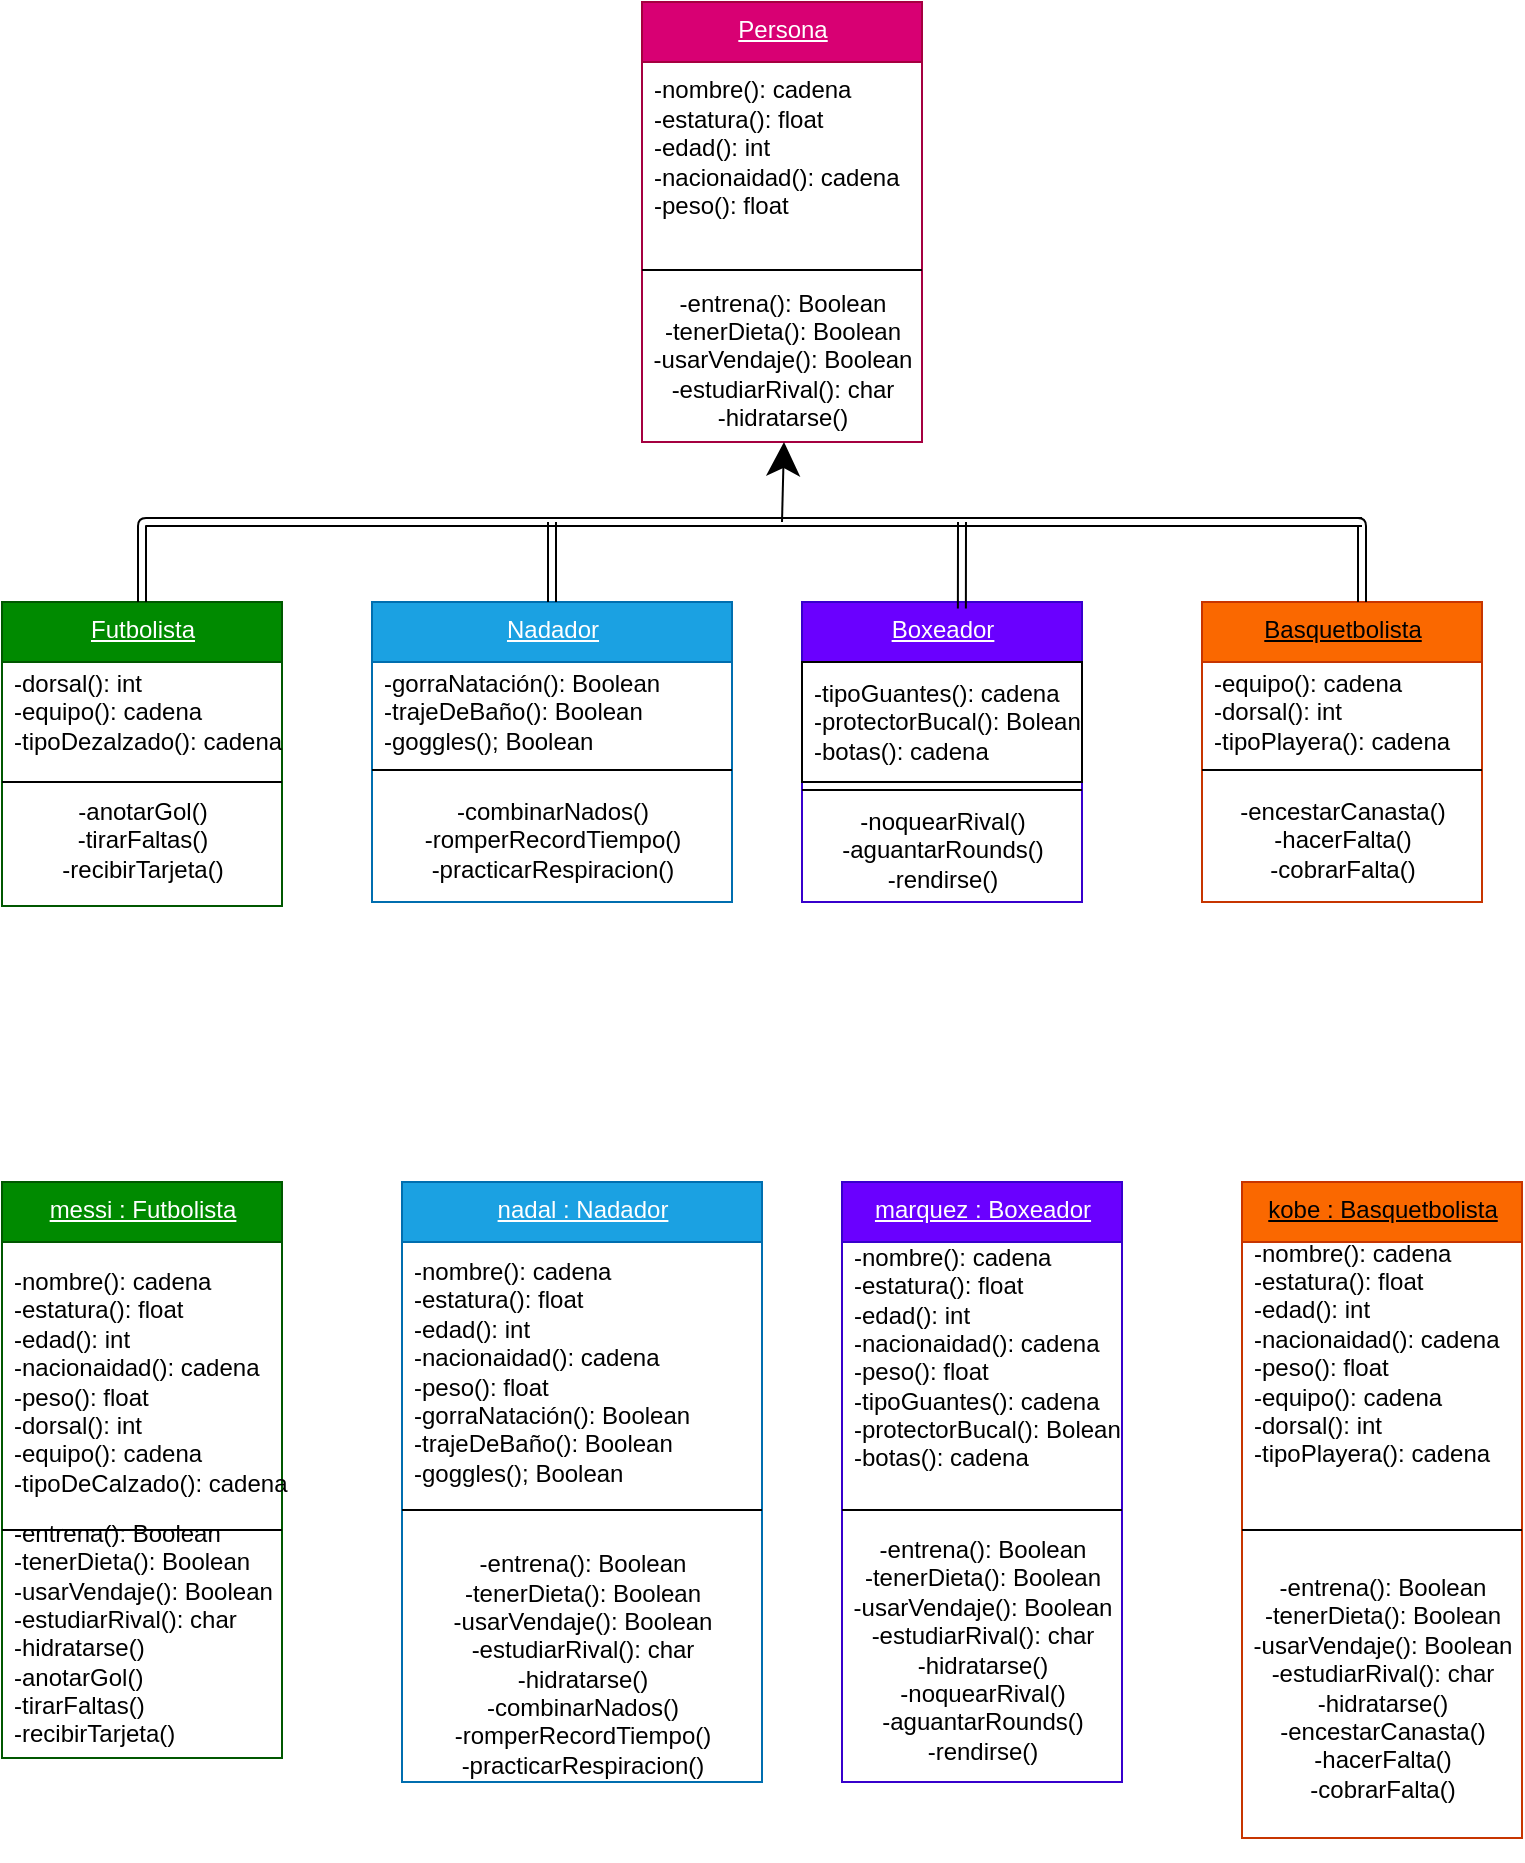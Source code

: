 <mxfile version="15.3.8" type="github">
  <diagram id="CftRHJXDsFxkNAAALVWV" name="Page-1">
    <mxGraphModel dx="652" dy="350" grid="1" gridSize="10" guides="1" tooltips="1" connect="1" arrows="1" fold="1" page="1" pageScale="1" pageWidth="850" pageHeight="1100" math="0" shadow="0">
      <root>
        <mxCell id="0" />
        <mxCell id="1" parent="0" />
        <mxCell id="ciG_UZHxhKy7LPChE6Ca-1" value="Persona" style="swimlane;fontStyle=4;align=center;verticalAlign=top;childLayout=stackLayout;horizontal=1;startSize=30;horizontalStack=0;resizeParent=1;resizeParentMax=0;resizeLast=0;collapsible=0;marginBottom=0;html=1;hachureGap=4;pointerEvents=0;fillColor=#d80073;strokeColor=#A50040;fontColor=#ffffff;" parent="1" vertex="1">
          <mxGeometry x="380" y="10" width="140" height="220" as="geometry" />
        </mxCell>
        <mxCell id="ciG_UZHxhKy7LPChE6Ca-2" value="&lt;div&gt;-nombre(): cadena&lt;/div&gt;&lt;div&gt;-estatura(): float&lt;/div&gt;&lt;div&gt;-edad(): int&lt;/div&gt;&lt;div&gt;-nacionaidad(): cadena&lt;/div&gt;&lt;div&gt;-peso(): float&lt;/div&gt;&lt;div&gt;&lt;br&gt;&lt;/div&gt;" style="html=1;strokeColor=none;fillColor=none;align=left;verticalAlign=middle;spacingLeft=4;spacingRight=4;rotatable=0;points=[[0,0.5],[1,0.5]];resizeWidth=1;" parent="ciG_UZHxhKy7LPChE6Ca-1" vertex="1">
          <mxGeometry y="30" width="140" height="100" as="geometry" />
        </mxCell>
        <mxCell id="ciG_UZHxhKy7LPChE6Ca-3" value="" style="line;strokeWidth=1;fillColor=none;align=left;verticalAlign=middle;spacingTop=-1;spacingLeft=3;spacingRight=3;rotatable=0;labelPosition=right;points=[];portConstraint=eastwest;" parent="ciG_UZHxhKy7LPChE6Ca-1" vertex="1">
          <mxGeometry y="130" width="140" height="8" as="geometry" />
        </mxCell>
        <mxCell id="ciG_UZHxhKy7LPChE6Ca-4" value="&lt;div&gt;-entrena(): Boolean&lt;/div&gt;&lt;div&gt;-tenerDieta(): Boolean&lt;br&gt;&lt;/div&gt;&lt;div&gt;-usarVendaje(): Boolean&lt;br&gt;&lt;/div&gt;&lt;div&gt;-estudiarRival(): char&lt;/div&gt;&lt;div&gt;-hidratarse()&lt;br&gt;&lt;/div&gt;" style="html=1;strokeColor=none;fillColor=none;align=center;verticalAlign=middle;spacingLeft=4;spacingRight=4;rotatable=0;points=[[0,0.5],[1,0.5]];resizeWidth=1;" parent="ciG_UZHxhKy7LPChE6Ca-1" vertex="1">
          <mxGeometry y="138" width="140" height="82" as="geometry" />
        </mxCell>
        <mxCell id="ciG_UZHxhKy7LPChE6Ca-44" value="" style="endArrow=classic;html=1;startSize=14;endSize=14;sourcePerimeterSpacing=8;targetPerimeterSpacing=8;" parent="ciG_UZHxhKy7LPChE6Ca-1" edge="1">
          <mxGeometry width="50" height="50" relative="1" as="geometry">
            <mxPoint x="70" y="260" as="sourcePoint" />
            <mxPoint x="71" y="220" as="targetPoint" />
          </mxGeometry>
        </mxCell>
        <mxCell id="ciG_UZHxhKy7LPChE6Ca-7" value="Futbolista" style="swimlane;fontStyle=4;align=center;verticalAlign=top;childLayout=stackLayout;horizontal=1;startSize=30;horizontalStack=0;resizeParent=1;resizeParentMax=0;resizeLast=0;collapsible=0;marginBottom=0;html=1;hachureGap=4;pointerEvents=0;fillColor=#008a00;strokeColor=#005700;fontColor=#ffffff;" parent="1" vertex="1">
          <mxGeometry x="60" y="310" width="140" height="152" as="geometry" />
        </mxCell>
        <mxCell id="ciG_UZHxhKy7LPChE6Ca-8" value="&lt;div&gt;-dorsal(): int&lt;/div&gt;&lt;div&gt;-equipo(): cadena&lt;/div&gt;&lt;div&gt;-tipoDezalzado(): cadena&lt;br&gt;&lt;/div&gt;" style="html=1;strokeColor=none;fillColor=none;align=left;verticalAlign=middle;spacingLeft=4;spacingRight=4;rotatable=0;points=[[0,0.5],[1,0.5]];resizeWidth=1;" parent="ciG_UZHxhKy7LPChE6Ca-7" vertex="1">
          <mxGeometry y="30" width="140" height="50" as="geometry" />
        </mxCell>
        <mxCell id="ciG_UZHxhKy7LPChE6Ca-9" value="" style="line;strokeWidth=1;fillColor=none;align=left;verticalAlign=middle;spacingTop=-1;spacingLeft=3;spacingRight=3;rotatable=0;labelPosition=right;points=[];portConstraint=eastwest;" parent="ciG_UZHxhKy7LPChE6Ca-7" vertex="1">
          <mxGeometry y="80" width="140" height="20" as="geometry" />
        </mxCell>
        <mxCell id="ciG_UZHxhKy7LPChE6Ca-10" value="&lt;div&gt;-anotarGol()&lt;/div&gt;&lt;div&gt;-tirarFaltas()&lt;/div&gt;&lt;div&gt;-recibirTarjeta()&lt;br&gt;&lt;/div&gt;&lt;div&gt;&lt;br&gt; &lt;/div&gt;" style="html=1;strokeColor=none;fillColor=none;align=center;verticalAlign=middle;spacingLeft=4;spacingRight=4;rotatable=0;points=[[0,0.5],[1,0.5]];resizeWidth=1;" parent="ciG_UZHxhKy7LPChE6Ca-7" vertex="1">
          <mxGeometry y="100" width="140" height="52" as="geometry" />
        </mxCell>
        <mxCell id="ciG_UZHxhKy7LPChE6Ca-13" value="Boxeador" style="swimlane;fontStyle=4;align=center;verticalAlign=top;childLayout=stackLayout;horizontal=1;startSize=30;horizontalStack=0;resizeParent=1;resizeParentMax=0;resizeLast=0;collapsible=0;marginBottom=0;html=1;hachureGap=4;pointerEvents=0;fillColor=#6a00ff;strokeColor=#3700CC;fontColor=#ffffff;" parent="1" vertex="1">
          <mxGeometry x="460" y="310" width="140" height="150" as="geometry" />
        </mxCell>
        <mxCell id="ciG_UZHxhKy7LPChE6Ca-14" value="&lt;div&gt;-tipoGuantes(): cadena&lt;/div&gt;&lt;div&gt;-protectorBucal(): Bolean&lt;/div&gt;&lt;div&gt;-botas(): cadena&lt;/div&gt;" style="html=1;align=left;verticalAlign=middle;spacingLeft=4;spacingRight=4;rotatable=0;points=[[0,0.5],[1,0.5]];resizeWidth=1;" parent="ciG_UZHxhKy7LPChE6Ca-13" vertex="1">
          <mxGeometry y="30" width="140" height="60" as="geometry" />
        </mxCell>
        <mxCell id="ciG_UZHxhKy7LPChE6Ca-15" value="" style="line;strokeWidth=1;fillColor=none;align=left;verticalAlign=middle;spacingTop=-1;spacingLeft=3;spacingRight=3;rotatable=0;labelPosition=right;points=[];portConstraint=eastwest;" parent="ciG_UZHxhKy7LPChE6Ca-13" vertex="1">
          <mxGeometry y="90" width="140" height="8" as="geometry" />
        </mxCell>
        <mxCell id="ciG_UZHxhKy7LPChE6Ca-16" value="&lt;div&gt;-noquearRival()&lt;/div&gt;&lt;div&gt;-aguantarRounds()&lt;/div&gt;&lt;div&gt;-rendirse()&lt;/div&gt;" style="html=1;strokeColor=none;fillColor=none;align=center;verticalAlign=middle;spacingLeft=4;spacingRight=4;rotatable=0;points=[[0,0.5],[1,0.5]];resizeWidth=1;" parent="ciG_UZHxhKy7LPChE6Ca-13" vertex="1">
          <mxGeometry y="98" width="140" height="52" as="geometry" />
        </mxCell>
        <mxCell id="ciG_UZHxhKy7LPChE6Ca-19" value="Nadador" style="swimlane;fontStyle=4;align=center;verticalAlign=top;childLayout=stackLayout;horizontal=1;startSize=30;horizontalStack=0;resizeParent=1;resizeParentMax=0;resizeLast=0;collapsible=0;marginBottom=0;html=1;hachureGap=4;pointerEvents=0;fillColor=#1ba1e2;strokeColor=#006EAF;fontColor=#ffffff;" parent="1" vertex="1">
          <mxGeometry x="245" y="310" width="180" height="150" as="geometry" />
        </mxCell>
        <mxCell id="ciG_UZHxhKy7LPChE6Ca-20" value="&lt;div&gt;-gorraNatación(): Boolean&lt;/div&gt;&lt;div&gt;-trajeDeBaño(): Boolean&lt;br&gt;&lt;/div&gt;&lt;div&gt;-goggles(); Boolean&lt;br&gt;&lt;/div&gt;" style="html=1;strokeColor=none;fillColor=none;align=left;verticalAlign=middle;spacingLeft=4;spacingRight=4;rotatable=0;points=[[0,0.5],[1,0.5]];resizeWidth=1;" parent="ciG_UZHxhKy7LPChE6Ca-19" vertex="1">
          <mxGeometry y="30" width="180" height="50" as="geometry" />
        </mxCell>
        <mxCell id="ciG_UZHxhKy7LPChE6Ca-21" value="" style="line;strokeWidth=1;fillColor=none;align=left;verticalAlign=middle;spacingTop=-1;spacingLeft=3;spacingRight=3;rotatable=0;labelPosition=right;points=[];portConstraint=eastwest;" parent="ciG_UZHxhKy7LPChE6Ca-19" vertex="1">
          <mxGeometry y="80" width="180" height="8" as="geometry" />
        </mxCell>
        <mxCell id="ciG_UZHxhKy7LPChE6Ca-22" value="&lt;div&gt;-combinarNados()&lt;/div&gt;&lt;div&gt;-romperRecordTiempo()&lt;/div&gt;&lt;div&gt;-practicarRespiracion()&lt;br&gt;&lt;/div&gt;" style="html=1;strokeColor=none;fillColor=none;align=center;verticalAlign=middle;spacingLeft=4;spacingRight=4;rotatable=0;points=[[0,0.5],[1,0.5]];resizeWidth=1;" parent="ciG_UZHxhKy7LPChE6Ca-19" vertex="1">
          <mxGeometry y="88" width="180" height="62" as="geometry" />
        </mxCell>
        <mxCell id="ciG_UZHxhKy7LPChE6Ca-25" value="Basquetbolista" style="swimlane;fontStyle=4;align=center;verticalAlign=top;childLayout=stackLayout;horizontal=1;startSize=30;horizontalStack=0;resizeParent=1;resizeParentMax=0;resizeLast=0;collapsible=0;marginBottom=0;html=1;hachureGap=4;pointerEvents=0;fillColor=#fa6800;strokeColor=#C73500;fontColor=#000000;" parent="1" vertex="1">
          <mxGeometry x="660" y="310" width="140" height="150" as="geometry" />
        </mxCell>
        <mxCell id="ciG_UZHxhKy7LPChE6Ca-26" value="&lt;div&gt;-equipo(): cadena&lt;/div&gt;&lt;div&gt;-dorsal(): int&lt;/div&gt;&lt;div&gt;-tipoPlayera(): cadena&lt;br&gt;&lt;/div&gt;" style="html=1;strokeColor=none;fillColor=none;align=left;verticalAlign=middle;spacingLeft=4;spacingRight=4;rotatable=0;points=[[0,0.5],[1,0.5]];resizeWidth=1;" parent="ciG_UZHxhKy7LPChE6Ca-25" vertex="1">
          <mxGeometry y="30" width="140" height="50" as="geometry" />
        </mxCell>
        <mxCell id="ciG_UZHxhKy7LPChE6Ca-27" value="" style="line;strokeWidth=1;fillColor=none;align=left;verticalAlign=middle;spacingTop=-1;spacingLeft=3;spacingRight=3;rotatable=0;labelPosition=right;points=[];portConstraint=eastwest;" parent="ciG_UZHxhKy7LPChE6Ca-25" vertex="1">
          <mxGeometry y="80" width="140" height="8" as="geometry" />
        </mxCell>
        <mxCell id="ciG_UZHxhKy7LPChE6Ca-28" value="&lt;div&gt;-encestarCanasta()&lt;/div&gt;&lt;div&gt;-hacerFalta()&lt;/div&gt;&lt;div&gt;-cobrarFalta()&lt;br&gt;&lt;/div&gt;" style="html=1;strokeColor=none;fillColor=none;align=center;verticalAlign=middle;spacingLeft=4;spacingRight=4;rotatable=0;points=[[0,0.5],[1,0.5]];resizeWidth=1;" parent="ciG_UZHxhKy7LPChE6Ca-25" vertex="1">
          <mxGeometry y="88" width="140" height="62" as="geometry" />
        </mxCell>
        <mxCell id="ciG_UZHxhKy7LPChE6Ca-32" value="" style="shape=link;html=1;endArrow=open;startSize=14;endSize=14;sourcePerimeterSpacing=8;targetPerimeterSpacing=8;exitX=0.5;exitY=0;exitDx=0;exitDy=0;" parent="1" source="ciG_UZHxhKy7LPChE6Ca-7" edge="1">
          <mxGeometry width="100" relative="1" as="geometry">
            <mxPoint x="390" y="330" as="sourcePoint" />
            <mxPoint x="740" y="270" as="targetPoint" />
            <Array as="points">
              <mxPoint x="130" y="270" />
            </Array>
          </mxGeometry>
        </mxCell>
        <mxCell id="ciG_UZHxhKy7LPChE6Ca-33" value="" style="shape=link;html=1;endArrow=open;startSize=14;endSize=14;sourcePerimeterSpacing=8;targetPerimeterSpacing=8;entryX=0.5;entryY=0;entryDx=0;entryDy=0;" parent="1" target="ciG_UZHxhKy7LPChE6Ca-19" edge="1">
          <mxGeometry width="100" relative="1" as="geometry">
            <mxPoint x="335" y="270" as="sourcePoint" />
            <mxPoint x="490" y="330" as="targetPoint" />
          </mxGeometry>
        </mxCell>
        <mxCell id="ciG_UZHxhKy7LPChE6Ca-36" value="" style="shape=link;html=1;endArrow=open;startSize=14;endSize=14;sourcePerimeterSpacing=8;targetPerimeterSpacing=8;" parent="1" edge="1">
          <mxGeometry width="100" relative="1" as="geometry">
            <mxPoint x="740" y="310" as="sourcePoint" />
            <mxPoint x="730" y="270" as="targetPoint" />
            <Array as="points">
              <mxPoint x="740" y="270" />
            </Array>
          </mxGeometry>
        </mxCell>
        <mxCell id="ciG_UZHxhKy7LPChE6Ca-37" value="" style="shape=link;html=1;endArrow=open;startSize=14;endSize=14;sourcePerimeterSpacing=8;targetPerimeterSpacing=8;entryX=0.571;entryY=0.022;entryDx=0;entryDy=0;entryPerimeter=0;" parent="1" target="ciG_UZHxhKy7LPChE6Ca-13" edge="1">
          <mxGeometry width="100" relative="1" as="geometry">
            <mxPoint x="540" y="270" as="sourcePoint" />
            <mxPoint x="490" y="360" as="targetPoint" />
          </mxGeometry>
        </mxCell>
        <mxCell id="GBUFSHoPUwX8bTnAvyFo-1" value="&lt;div&gt;messi : Futbolista&lt;/div&gt;&lt;div&gt;&lt;br&gt; &lt;/div&gt;" style="swimlane;fontStyle=4;align=center;verticalAlign=top;childLayout=stackLayout;horizontal=1;startSize=30;horizontalStack=0;resizeParent=1;resizeParentMax=0;resizeLast=0;collapsible=0;marginBottom=0;html=1;hachureGap=4;pointerEvents=0;fillColor=#008a00;strokeColor=#005700;fontColor=#ffffff;" parent="1" vertex="1">
          <mxGeometry x="60" y="600" width="140" height="288" as="geometry" />
        </mxCell>
        <mxCell id="GBUFSHoPUwX8bTnAvyFo-2" value="&lt;br&gt;&lt;div&gt;-nombre(): cadena&lt;/div&gt;&lt;div&gt;-estatura(): float&lt;/div&gt;&lt;div&gt;-edad(): int&lt;/div&gt;&lt;div&gt;-nacionaidad(): cadena&lt;/div&gt;&lt;div&gt;-peso(): float&lt;/div&gt;&lt;div&gt;&lt;div&gt;-dorsal(): int&lt;/div&gt;&lt;div&gt;-equipo(): cadena&lt;/div&gt;&lt;div&gt;-tipoDeCalzado(): cadena&lt;br&gt;&lt;/div&gt;&lt;/div&gt;&lt;div&gt;&lt;br&gt;&lt;/div&gt;" style="html=1;strokeColor=none;fillColor=none;align=left;verticalAlign=middle;spacingLeft=4;spacingRight=4;rotatable=0;points=[[0,0.5],[1,0.5]];resizeWidth=1;" parent="GBUFSHoPUwX8bTnAvyFo-1" vertex="1">
          <mxGeometry y="30" width="140" height="140" as="geometry" />
        </mxCell>
        <mxCell id="GBUFSHoPUwX8bTnAvyFo-3" value="" style="line;strokeWidth=1;fillColor=none;align=left;verticalAlign=middle;spacingTop=-1;spacingLeft=3;spacingRight=3;rotatable=0;labelPosition=right;points=[];portConstraint=eastwest;" parent="GBUFSHoPUwX8bTnAvyFo-1" vertex="1">
          <mxGeometry y="170" width="140" height="8" as="geometry" />
        </mxCell>
        <mxCell id="vlDcvicpiPsYSi_lNVD3-1" value="&lt;div&gt;-entrena(): Boolean&lt;/div&gt;&lt;div&gt;-tenerDieta(): Boolean&lt;br&gt;&lt;/div&gt;&lt;div&gt;-usarVendaje(): Boolean&lt;br&gt;&lt;/div&gt;&lt;div&gt;-estudiarRival(): char&lt;/div&gt;&lt;div&gt;-hidratarse()&lt;/div&gt;&lt;div&gt;&lt;div&gt;-anotarGol()&lt;/div&gt;&lt;div&gt;-tirarFaltas()&lt;/div&gt;&lt;div&gt;-recibirTarjeta()&lt;br&gt;&lt;/div&gt;&lt;div&gt;&lt;br&gt; &lt;/div&gt;&lt;/div&gt;" style="html=1;strokeColor=none;fillColor=none;align=left;verticalAlign=middle;spacingLeft=4;spacingRight=4;rotatable=0;points=[[0,0.5],[1,0.5]];resizeWidth=1;" parent="GBUFSHoPUwX8bTnAvyFo-1" vertex="1">
          <mxGeometry y="178" width="140" height="110" as="geometry" />
        </mxCell>
        <mxCell id="GBUFSHoPUwX8bTnAvyFo-7" value="&lt;div&gt;nadal : Nadador&lt;/div&gt;&lt;div&gt;&lt;br&gt;&lt;/div&gt;" style="swimlane;fontStyle=4;align=center;verticalAlign=top;childLayout=stackLayout;horizontal=1;startSize=30;horizontalStack=0;resizeParent=1;resizeParentMax=0;resizeLast=0;collapsible=0;marginBottom=0;html=1;hachureGap=4;pointerEvents=0;fillColor=#1ba1e2;strokeColor=#006EAF;fontColor=#ffffff;" parent="1" vertex="1">
          <mxGeometry x="260" y="600" width="180" height="300" as="geometry" />
        </mxCell>
        <mxCell id="GBUFSHoPUwX8bTnAvyFo-8" value="&lt;br&gt;&lt;div&gt;-nombre(): cadena&lt;/div&gt;&lt;div&gt;-estatura(): float&lt;/div&gt;&lt;div&gt;-edad(): int&lt;/div&gt;&lt;div&gt;-nacionaidad(): cadena&lt;/div&gt;&lt;div&gt;-peso(): float&lt;/div&gt;&lt;div&gt;&lt;div&gt;-gorraNatación(): Boolean&lt;/div&gt;&lt;div&gt;-trajeDeBaño(): Boolean&lt;br&gt;&lt;/div&gt;&lt;div&gt;-goggles(); Boolean&lt;br&gt;&lt;/div&gt;&lt;/div&gt;&lt;br&gt;" style="html=1;strokeColor=none;fillColor=none;align=left;verticalAlign=middle;spacingLeft=4;spacingRight=4;rotatable=0;points=[[0,0.5],[1,0.5]];resizeWidth=1;" parent="GBUFSHoPUwX8bTnAvyFo-7" vertex="1">
          <mxGeometry y="30" width="180" height="130" as="geometry" />
        </mxCell>
        <mxCell id="GBUFSHoPUwX8bTnAvyFo-9" value="" style="line;strokeWidth=1;fillColor=none;align=left;verticalAlign=middle;spacingTop=-1;spacingLeft=3;spacingRight=3;rotatable=0;labelPosition=right;points=[];portConstraint=eastwest;" parent="GBUFSHoPUwX8bTnAvyFo-7" vertex="1">
          <mxGeometry y="160" width="180" height="8" as="geometry" />
        </mxCell>
        <mxCell id="GBUFSHoPUwX8bTnAvyFo-10" value="&lt;br&gt;&lt;div&gt;-entrena(): Boolean&lt;/div&gt;&lt;div&gt;-tenerDieta(): Boolean&lt;br&gt;&lt;/div&gt;&lt;div&gt;-usarVendaje(): Boolean&lt;br&gt;&lt;/div&gt;&lt;div&gt;-estudiarRival(): char&lt;/div&gt;&lt;div&gt;-hidratarse()&lt;br&gt;&lt;/div&gt;&lt;div&gt;-combinarNados()&lt;/div&gt;&lt;div&gt;-romperRecordTiempo()&lt;/div&gt;&lt;div&gt;-practicarRespiracion()&lt;br&gt;&lt;/div&gt;" style="html=1;strokeColor=none;fillColor=none;align=center;verticalAlign=middle;spacingLeft=4;spacingRight=4;rotatable=0;points=[[0,0.5],[1,0.5]];resizeWidth=1;" parent="GBUFSHoPUwX8bTnAvyFo-7" vertex="1">
          <mxGeometry y="168" width="180" height="132" as="geometry" />
        </mxCell>
        <mxCell id="GBUFSHoPUwX8bTnAvyFo-13" value="marquez : Boxeador" style="swimlane;fontStyle=4;align=center;verticalAlign=top;childLayout=stackLayout;horizontal=1;startSize=30;horizontalStack=0;resizeParent=1;resizeParentMax=0;resizeLast=0;collapsible=0;marginBottom=0;html=1;hachureGap=4;pointerEvents=0;fillColor=#6a00ff;strokeColor=#3700CC;fontColor=#ffffff;" parent="1" vertex="1">
          <mxGeometry x="480" y="600" width="140" height="300" as="geometry" />
        </mxCell>
        <mxCell id="GBUFSHoPUwX8bTnAvyFo-14" value="&lt;br&gt;&lt;div&gt;-nombre(): cadena&lt;/div&gt;&lt;div&gt;-estatura(): float&lt;/div&gt;&lt;div&gt;-edad(): int&lt;/div&gt;&lt;div&gt;-nacionaidad(): cadena&lt;/div&gt;&lt;div&gt;-peso(): float&lt;/div&gt;&lt;div&gt;&lt;div&gt;-tipoGuantes(): cadena&lt;/div&gt;&lt;div&gt;-protectorBucal(): Bolean&lt;/div&gt;&lt;div&gt;-botas(): cadena&lt;/div&gt;&lt;/div&gt;&lt;div&gt;&lt;br&gt;&lt;/div&gt;&lt;br&gt;" style="html=1;strokeColor=none;fillColor=none;align=left;verticalAlign=middle;spacingLeft=4;spacingRight=4;rotatable=0;points=[[0,0.5],[1,0.5]];resizeWidth=1;" parent="GBUFSHoPUwX8bTnAvyFo-13" vertex="1">
          <mxGeometry y="30" width="140" height="130" as="geometry" />
        </mxCell>
        <mxCell id="GBUFSHoPUwX8bTnAvyFo-15" value="" style="line;strokeWidth=1;fillColor=none;align=left;verticalAlign=middle;spacingTop=-1;spacingLeft=3;spacingRight=3;rotatable=0;labelPosition=right;points=[];portConstraint=eastwest;" parent="GBUFSHoPUwX8bTnAvyFo-13" vertex="1">
          <mxGeometry y="160" width="140" height="8" as="geometry" />
        </mxCell>
        <mxCell id="GBUFSHoPUwX8bTnAvyFo-16" value="&lt;br&gt;&lt;div&gt;-entrena(): Boolean&lt;/div&gt;&lt;div&gt;-tenerDieta(): Boolean&lt;br&gt;&lt;/div&gt;&lt;div&gt;-usarVendaje(): Boolean&lt;br&gt;&lt;/div&gt;&lt;div&gt;-estudiarRival(): char&lt;/div&gt;&lt;div&gt;-hidratarse()&lt;/div&gt;&lt;div&gt;&lt;div&gt;-noquearRival()&lt;/div&gt;&lt;div&gt;-aguantarRounds()&lt;/div&gt;&lt;div&gt;-rendirse()&lt;/div&gt;&lt;/div&gt;&lt;br&gt;" style="html=1;strokeColor=none;fillColor=none;align=center;verticalAlign=middle;spacingLeft=4;spacingRight=4;rotatable=0;points=[[0,0.5],[1,0.5]];resizeWidth=1;" parent="GBUFSHoPUwX8bTnAvyFo-13" vertex="1">
          <mxGeometry y="168" width="140" height="132" as="geometry" />
        </mxCell>
        <mxCell id="vlDcvicpiPsYSi_lNVD3-3" value="kobe : Basquetbolista" style="swimlane;fontStyle=4;align=center;verticalAlign=top;childLayout=stackLayout;horizontal=1;startSize=30;horizontalStack=0;resizeParent=1;resizeParentMax=0;resizeLast=0;collapsible=0;marginBottom=0;html=1;fillColor=#fa6800;strokeColor=#C73500;fontColor=#000000;" parent="1" vertex="1">
          <mxGeometry x="680" y="600" width="140" height="328" as="geometry" />
        </mxCell>
        <mxCell id="vlDcvicpiPsYSi_lNVD3-4" value="&lt;div&gt;-nombre(): cadena&lt;/div&gt;&lt;div&gt;-estatura(): float&lt;/div&gt;&lt;div&gt;-edad(): int&lt;/div&gt;&lt;div&gt;-nacionaidad(): cadena&lt;/div&gt;&lt;div&gt;-peso(): float&lt;/div&gt;&lt;div&gt;&lt;div&gt;-equipo(): cadena&lt;/div&gt;&lt;div&gt;-dorsal(): int&lt;/div&gt;&lt;div&gt;-tipoPlayera(): cadena&lt;br&gt;&lt;/div&gt;&lt;br&gt;&lt;br&gt;&lt;/div&gt;" style="html=1;strokeColor=none;fillColor=none;align=left;verticalAlign=middle;spacingLeft=4;spacingRight=4;rotatable=0;points=[[0,0.5],[1,0.5]];resizeWidth=1;" parent="vlDcvicpiPsYSi_lNVD3-3" vertex="1">
          <mxGeometry y="30" width="140" height="140" as="geometry" />
        </mxCell>
        <mxCell id="vlDcvicpiPsYSi_lNVD3-5" value="" style="line;strokeWidth=1;fillColor=none;align=left;verticalAlign=middle;spacingTop=-1;spacingLeft=3;spacingRight=3;rotatable=0;labelPosition=right;points=[];portConstraint=eastwest;" parent="vlDcvicpiPsYSi_lNVD3-3" vertex="1">
          <mxGeometry y="170" width="140" height="8" as="geometry" />
        </mxCell>
        <mxCell id="vlDcvicpiPsYSi_lNVD3-6" value="&lt;div&gt;&lt;br&gt;&lt;/div&gt;&lt;div&gt;&lt;br&gt;&lt;/div&gt;&lt;div&gt;-entrena(): Boolean&lt;/div&gt;&lt;div&gt;-tenerDieta(): Boolean&lt;br&gt;&lt;/div&gt;&lt;div&gt;-usarVendaje(): Boolean&lt;br&gt;&lt;/div&gt;&lt;div&gt;-estudiarRival(): char&lt;/div&gt;&lt;div&gt;-hidratarse()&lt;/div&gt;&lt;div&gt;&lt;div&gt;-encestarCanasta()&lt;/div&gt;&lt;div&gt;-hacerFalta()&lt;/div&gt;&lt;div&gt;-cobrarFalta()&lt;br&gt;&lt;/div&gt;&lt;/div&gt;&lt;br&gt;&lt;br&gt;" style="html=1;strokeColor=none;fillColor=none;align=center;verticalAlign=middle;spacingLeft=4;spacingRight=4;rotatable=0;points=[[0,0.5],[1,0.5]];resizeWidth=1;" parent="vlDcvicpiPsYSi_lNVD3-3" vertex="1">
          <mxGeometry y="178" width="140" height="150" as="geometry" />
        </mxCell>
      </root>
    </mxGraphModel>
  </diagram>
</mxfile>
